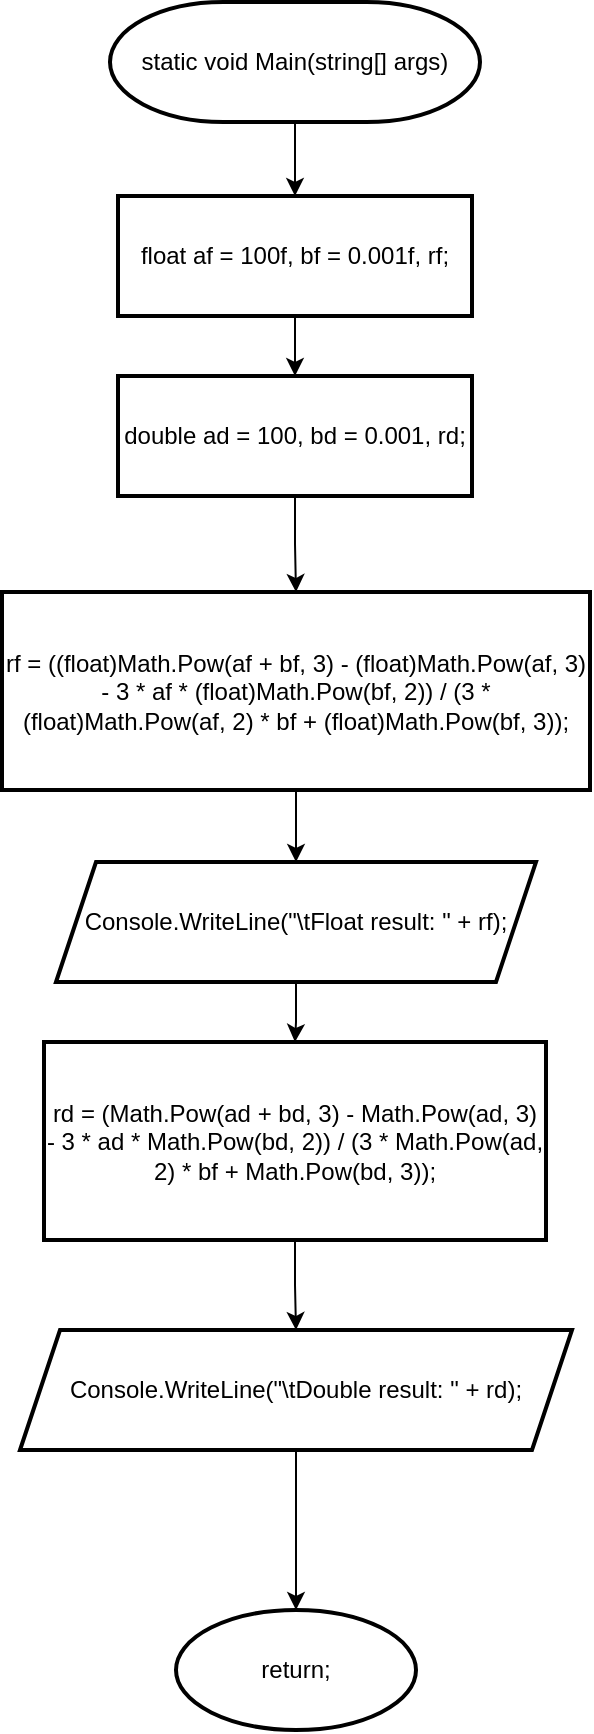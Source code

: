<mxfile version="14.6.13" type="device"><diagram id="JZnA6NdHuJCuZ_A-1Yzw" name="Страница 1"><mxGraphModel dx="1422" dy="822" grid="1" gridSize="9" guides="1" tooltips="1" connect="1" arrows="1" fold="1" page="1" pageScale="1" pageWidth="827" pageHeight="1169" math="0" shadow="0"><root><mxCell id="0"/><mxCell id="1" parent="0"/><mxCell id="3XW9H-nu1123cutq0LbH-4" value="" style="edgeStyle=orthogonalEdgeStyle;rounded=0;orthogonalLoop=1;jettySize=auto;html=1;" edge="1" parent="1" source="3XW9H-nu1123cutq0LbH-2" target="3XW9H-nu1123cutq0LbH-3"><mxGeometry relative="1" as="geometry"/></mxCell><mxCell id="3XW9H-nu1123cutq0LbH-2" value="static void Main(string[] args)" style="strokeWidth=2;html=1;shape=mxgraph.flowchart.terminator;whiteSpace=wrap;" vertex="1" parent="1"><mxGeometry x="321" y="20" width="185" height="60" as="geometry"/></mxCell><mxCell id="3XW9H-nu1123cutq0LbH-6" value="" style="edgeStyle=orthogonalEdgeStyle;rounded=0;orthogonalLoop=1;jettySize=auto;html=1;" edge="1" parent="1" source="3XW9H-nu1123cutq0LbH-3" target="3XW9H-nu1123cutq0LbH-5"><mxGeometry relative="1" as="geometry"/></mxCell><mxCell id="3XW9H-nu1123cutq0LbH-3" value="float af = 100f, bf = 0.001f, rf;" style="whiteSpace=wrap;html=1;strokeWidth=2;" vertex="1" parent="1"><mxGeometry x="325" y="117" width="177" height="60" as="geometry"/></mxCell><mxCell id="3XW9H-nu1123cutq0LbH-8" value="" style="edgeStyle=orthogonalEdgeStyle;rounded=0;orthogonalLoop=1;jettySize=auto;html=1;" edge="1" parent="1" source="3XW9H-nu1123cutq0LbH-5" target="3XW9H-nu1123cutq0LbH-7"><mxGeometry relative="1" as="geometry"/></mxCell><mxCell id="3XW9H-nu1123cutq0LbH-5" value="double ad = 100, bd = 0.001, rd;" style="whiteSpace=wrap;html=1;strokeWidth=2;" vertex="1" parent="1"><mxGeometry x="325" y="207" width="177" height="60" as="geometry"/></mxCell><mxCell id="3XW9H-nu1123cutq0LbH-10" value="" style="edgeStyle=orthogonalEdgeStyle;rounded=0;orthogonalLoop=1;jettySize=auto;html=1;" edge="1" parent="1" source="3XW9H-nu1123cutq0LbH-7" target="3XW9H-nu1123cutq0LbH-9"><mxGeometry relative="1" as="geometry"/></mxCell><mxCell id="3XW9H-nu1123cutq0LbH-7" value="rf = ((float)Math.Pow(af + bf, 3) - (float)Math.Pow(af, 3) - 3 * af * (float)Math.Pow(bf, 2)) / (3 * (float)Math.Pow(af, 2) * bf + (float)Math.Pow(bf, 3));" style="whiteSpace=wrap;html=1;strokeWidth=2;" vertex="1" parent="1"><mxGeometry x="267" y="315" width="294" height="99" as="geometry"/></mxCell><mxCell id="3XW9H-nu1123cutq0LbH-12" value="" style="edgeStyle=orthogonalEdgeStyle;rounded=0;orthogonalLoop=1;jettySize=auto;html=1;" edge="1" parent="1" source="3XW9H-nu1123cutq0LbH-9" target="3XW9H-nu1123cutq0LbH-11"><mxGeometry relative="1" as="geometry"/></mxCell><mxCell id="3XW9H-nu1123cutq0LbH-9" value="Console.WriteLine(&quot;\tFloat result: &quot; + rf);" style="shape=parallelogram;perimeter=parallelogramPerimeter;whiteSpace=wrap;html=1;fixedSize=1;strokeWidth=2;" vertex="1" parent="1"><mxGeometry x="294" y="450" width="240" height="60" as="geometry"/></mxCell><mxCell id="3XW9H-nu1123cutq0LbH-16" value="" style="edgeStyle=orthogonalEdgeStyle;rounded=0;orthogonalLoop=1;jettySize=auto;html=1;" edge="1" parent="1" source="3XW9H-nu1123cutq0LbH-11" target="3XW9H-nu1123cutq0LbH-15"><mxGeometry relative="1" as="geometry"/></mxCell><mxCell id="3XW9H-nu1123cutq0LbH-11" value="rd = (Math.Pow(ad + bd, 3) - Math.Pow(ad, 3) - 3 * ad * Math.Pow(bd, 2)) / (3 * Math.Pow(ad, 2) * bf + Math.Pow(bd, 3));" style="whiteSpace=wrap;html=1;strokeWidth=2;" vertex="1" parent="1"><mxGeometry x="288" y="540" width="251" height="99" as="geometry"/></mxCell><mxCell id="3XW9H-nu1123cutq0LbH-18" value="" style="edgeStyle=orthogonalEdgeStyle;rounded=0;orthogonalLoop=1;jettySize=auto;html=1;" edge="1" parent="1" source="3XW9H-nu1123cutq0LbH-15" target="3XW9H-nu1123cutq0LbH-17"><mxGeometry relative="1" as="geometry"/></mxCell><mxCell id="3XW9H-nu1123cutq0LbH-15" value="Console.WriteLine(&quot;\tDouble result: &quot; + rd);" style="shape=parallelogram;perimeter=parallelogramPerimeter;whiteSpace=wrap;html=1;fixedSize=1;strokeWidth=2;" vertex="1" parent="1"><mxGeometry x="276" y="684" width="276" height="60" as="geometry"/></mxCell><mxCell id="3XW9H-nu1123cutq0LbH-17" value="return;" style="ellipse;whiteSpace=wrap;html=1;strokeWidth=2;" vertex="1" parent="1"><mxGeometry x="354" y="824" width="120" height="60" as="geometry"/></mxCell></root></mxGraphModel></diagram></mxfile>